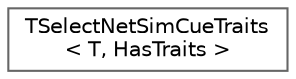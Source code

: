 digraph "Graphical Class Hierarchy"
{
 // INTERACTIVE_SVG=YES
 // LATEX_PDF_SIZE
  bgcolor="transparent";
  edge [fontname=Helvetica,fontsize=10,labelfontname=Helvetica,labelfontsize=10];
  node [fontname=Helvetica,fontsize=10,shape=box,height=0.2,width=0.4];
  rankdir="LR";
  Node0 [id="Node000000",label="TSelectNetSimCueTraits\l\< T, HasTraits \>",height=0.2,width=0.4,color="grey40", fillcolor="white", style="filled",URL="$de/dea/structTSelectNetSimCueTraits.html",tooltip=" "];
}

